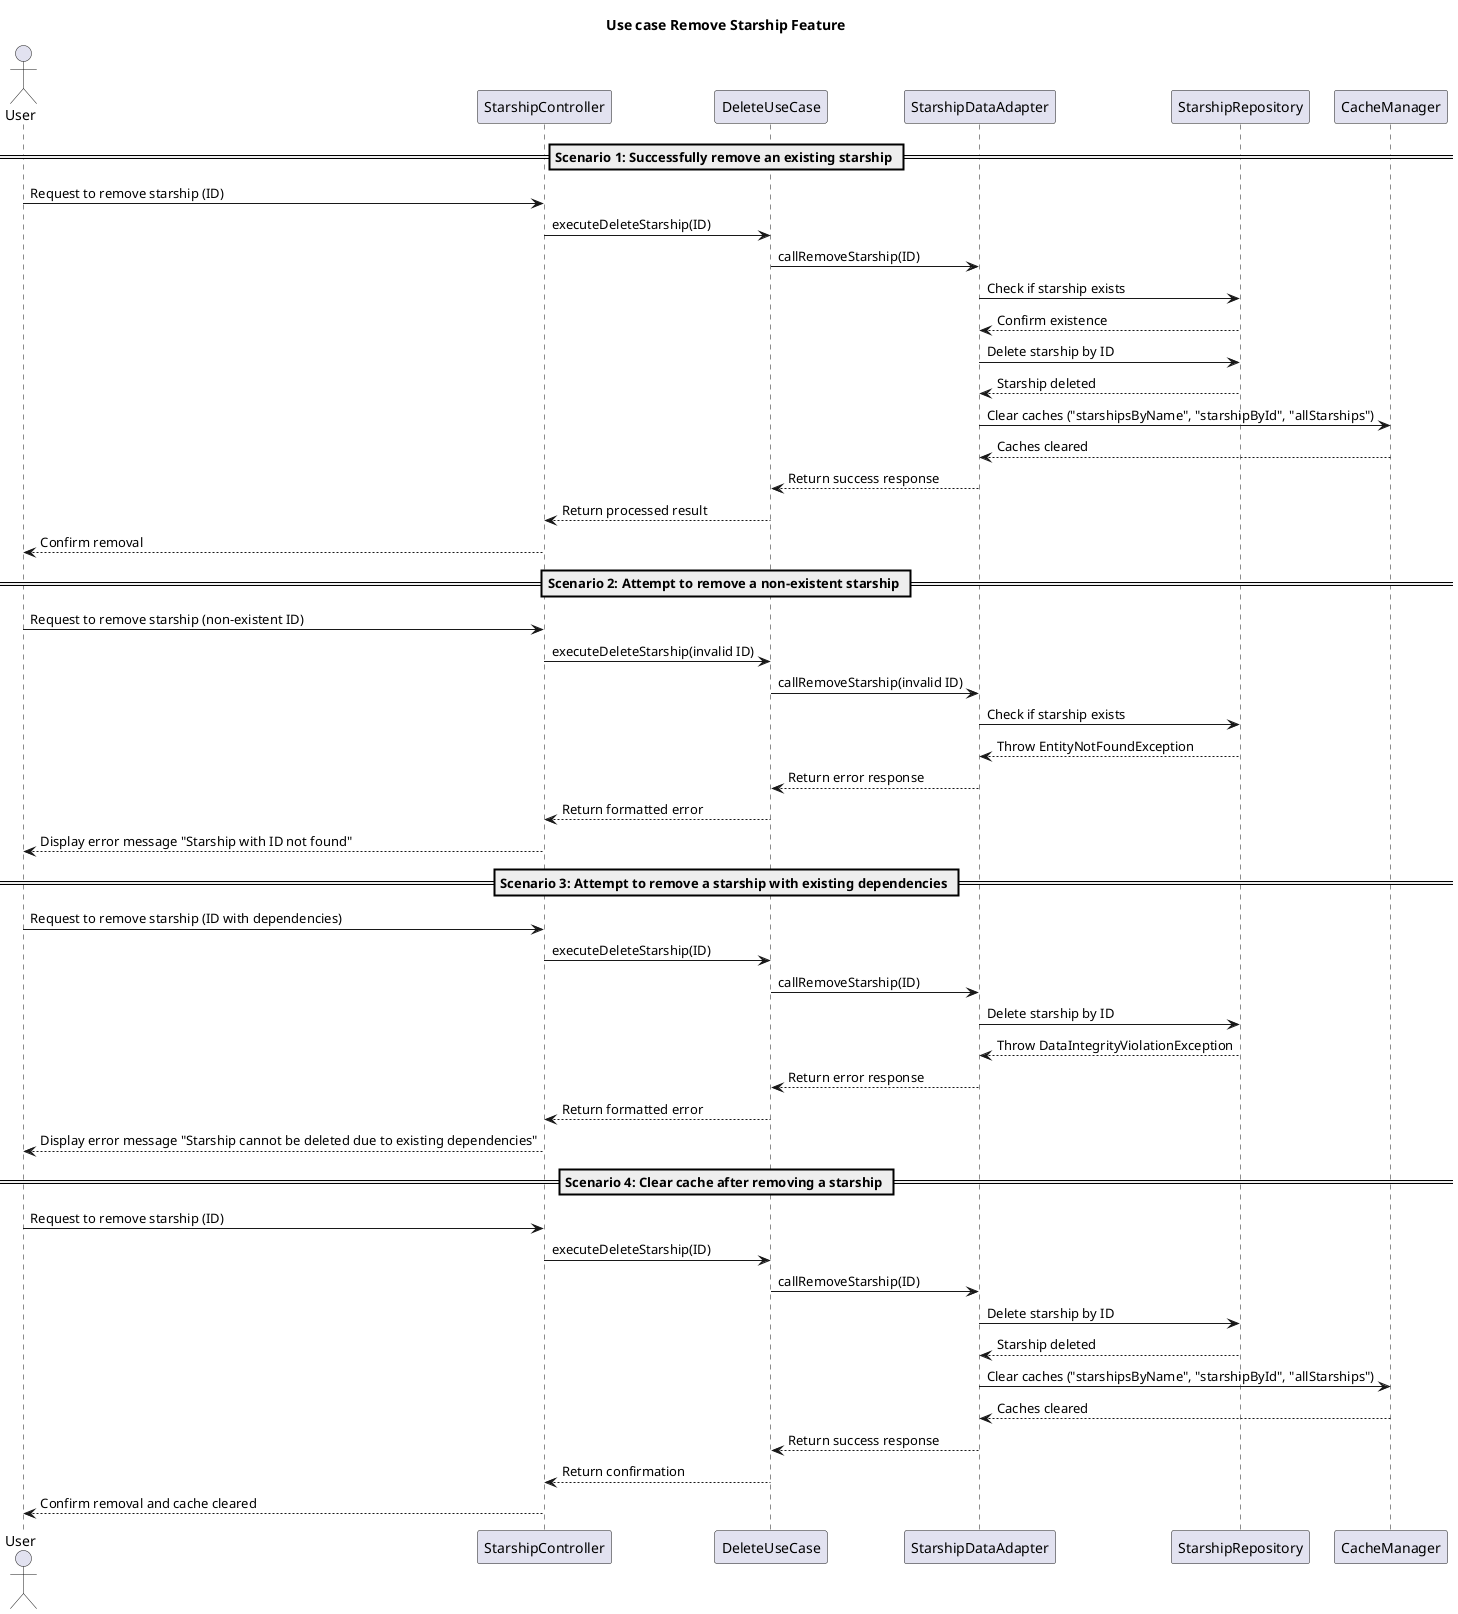 @startuml
title Use case Remove Starship Feature

actor User
participant "StarshipController" as Controller
participant "DeleteUseCase" as delete
participant "StarshipDataAdapter" as Service
participant "StarshipRepository" as Repository
participant "CacheManager" as Cache

== Scenario 1: Successfully remove an existing starship ==
User -> Controller: Request to remove starship (ID)
Controller -> delete: executeDeleteStarship(ID)
delete -> Service: callRemoveStarship(ID)
Service -> Repository: Check if starship exists
Repository --> Service: Confirm existence
Service -> Repository: Delete starship by ID
Repository --> Service: Starship deleted
Service -> Cache: Clear caches ("starshipsByName", "starshipById", "allStarships")
Cache --> Service: Caches cleared
Service --> delete: Return success response
delete --> Controller: Return processed result
Controller --> User: Confirm removal

== Scenario 2: Attempt to remove a non-existent starship ==
User -> Controller: Request to remove starship (non-existent ID)
Controller -> delete: executeDeleteStarship(invalid ID)
delete -> Service: callRemoveStarship(invalid ID)
Service -> Repository: Check if starship exists
Repository --> Service: Throw EntityNotFoundException
Service --> delete: Return error response
delete --> Controller: Return formatted error
Controller --> User: Display error message "Starship with ID not found"

== Scenario 3: Attempt to remove a starship with existing dependencies ==
User -> Controller: Request to remove starship (ID with dependencies)
Controller -> delete: executeDeleteStarship(ID)
delete -> Service: callRemoveStarship(ID)
Service -> Repository: Delete starship by ID
Repository --> Service: Throw DataIntegrityViolationException
Service --> delete: Return error response
delete --> Controller: Return formatted error
Controller --> User: Display error message "Starship cannot be deleted due to existing dependencies"

== Scenario 4: Clear cache after removing a starship ==
User -> Controller: Request to remove starship (ID)
Controller -> delete: executeDeleteStarship(ID)
delete -> Service: callRemoveStarship(ID)
Service -> Repository: Delete starship by ID
Repository --> Service: Starship deleted
Service -> Cache: Clear caches ("starshipsByName", "starshipById", "allStarships")
Cache --> Service: Caches cleared
Service --> delete: Return success response
delete --> Controller: Return confirmation
Controller --> User: Confirm removal and cache cleared

@enduml